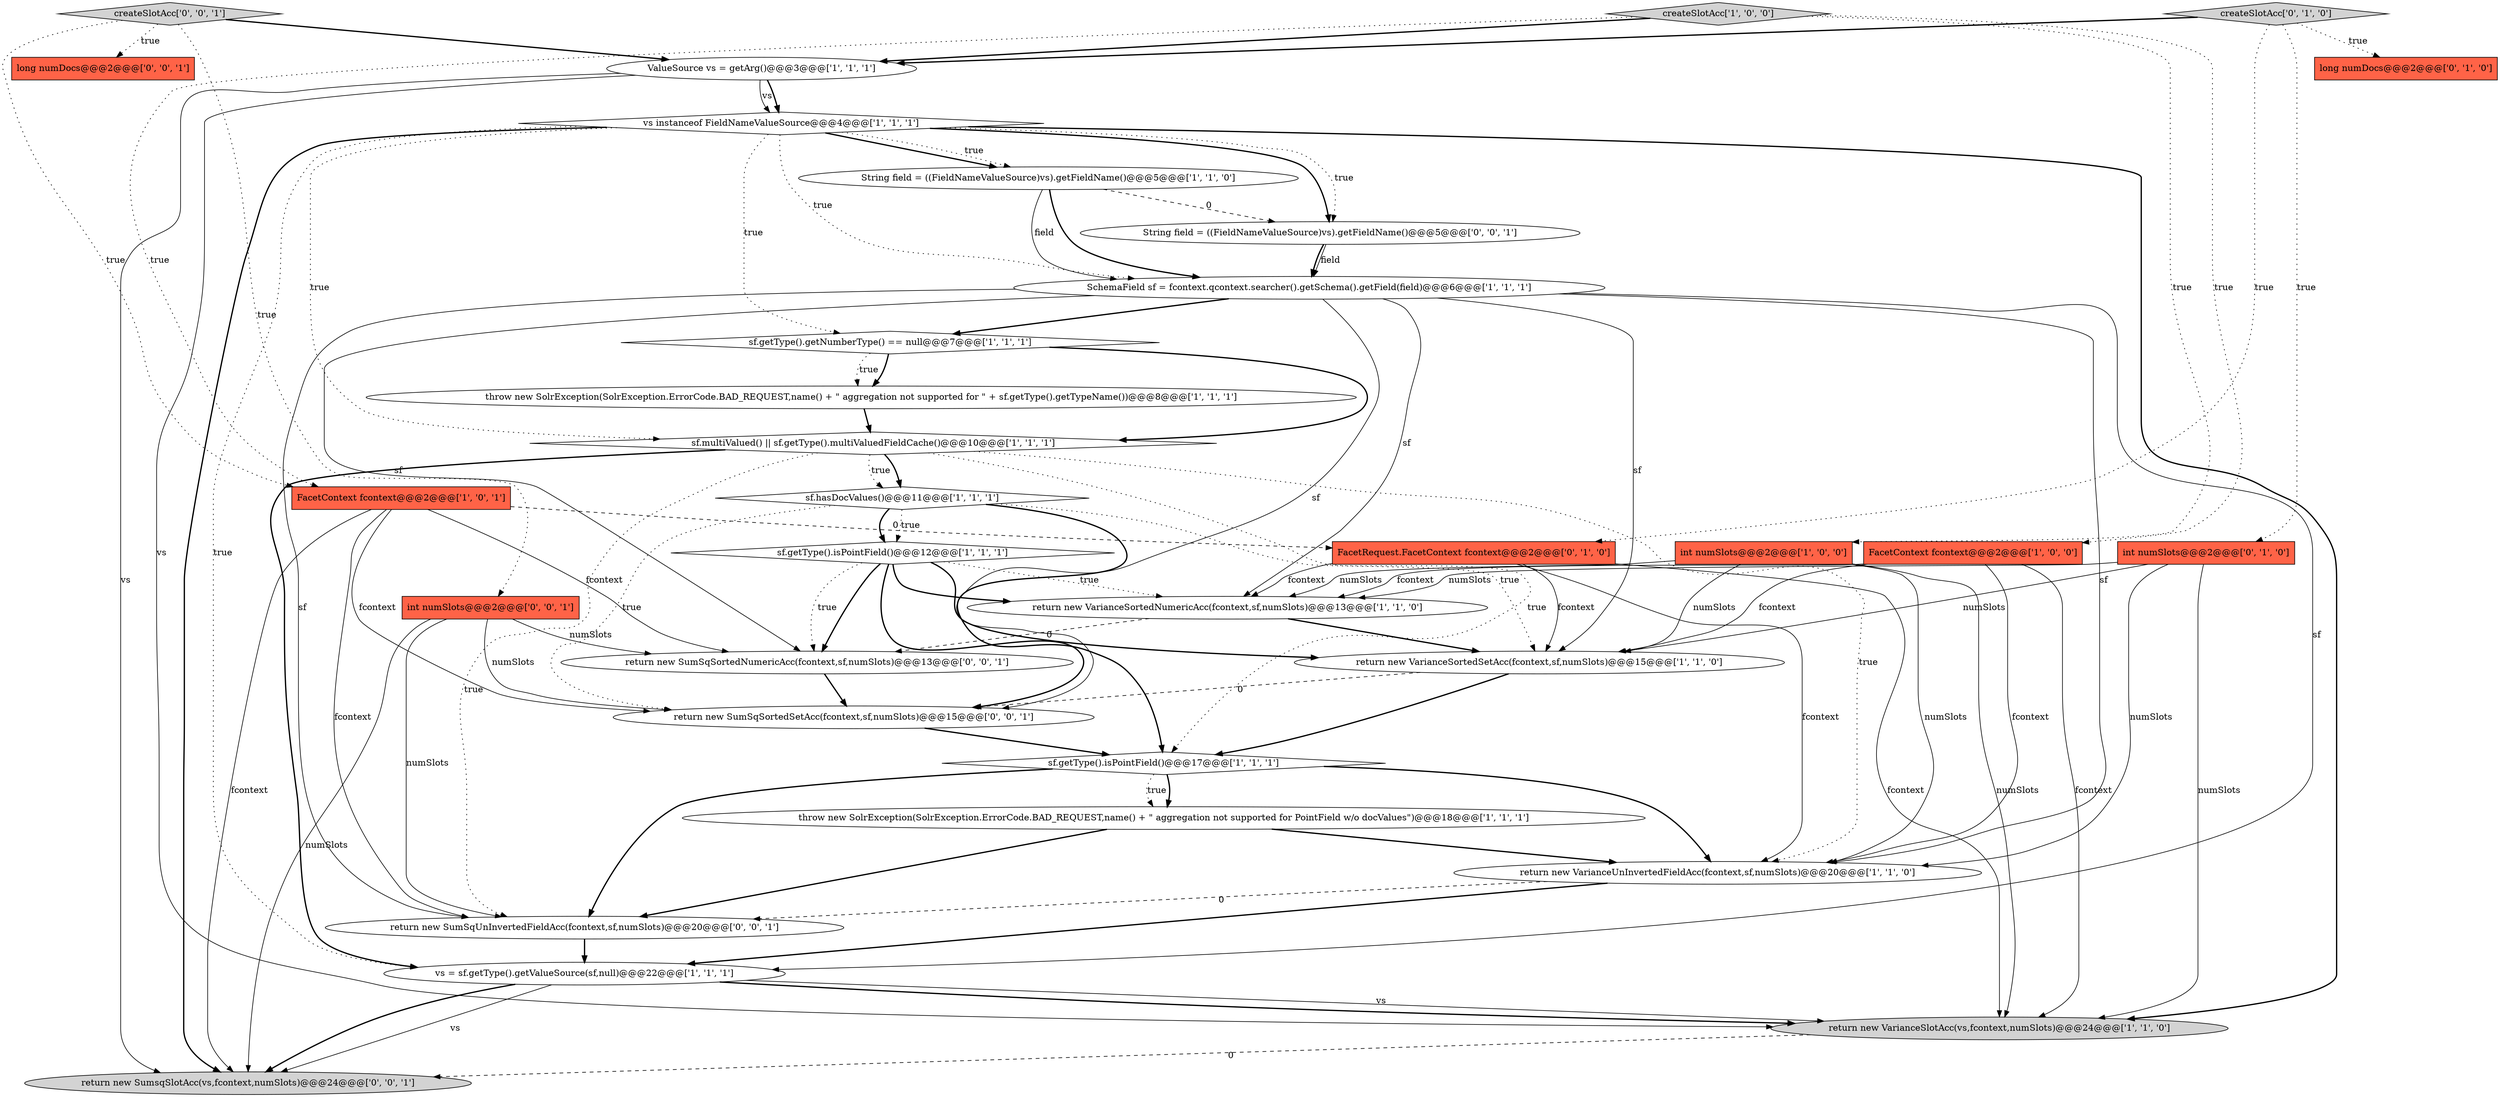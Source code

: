digraph {
28 [style = filled, label = "long numDocs@@@2@@@['0', '0', '1']", fillcolor = tomato, shape = box image = "AAA0AAABBB3BBB"];
7 [style = filled, label = "sf.hasDocValues()@@@11@@@['1', '1', '1']", fillcolor = white, shape = diamond image = "AAA0AAABBB1BBB"];
8 [style = filled, label = "int numSlots@@@2@@@['1', '0', '0']", fillcolor = tomato, shape = box image = "AAA0AAABBB1BBB"];
13 [style = filled, label = "return new VarianceSlotAcc(vs,fcontext,numSlots)@@@24@@@['1', '1', '0']", fillcolor = lightgray, shape = ellipse image = "AAA0AAABBB1BBB"];
11 [style = filled, label = "return new VarianceSortedSetAcc(fcontext,sf,numSlots)@@@15@@@['1', '1', '0']", fillcolor = white, shape = ellipse image = "AAA0AAABBB1BBB"];
15 [style = filled, label = "throw new SolrException(SolrException.ErrorCode.BAD_REQUEST,name() + \" aggregation not supported for \" + sf.getType().getTypeName())@@@8@@@['1', '1', '1']", fillcolor = white, shape = ellipse image = "AAA0AAABBB1BBB"];
16 [style = filled, label = "return new VarianceSortedNumericAcc(fcontext,sf,numSlots)@@@13@@@['1', '1', '0']", fillcolor = white, shape = ellipse image = "AAA0AAABBB1BBB"];
27 [style = filled, label = "createSlotAcc['0', '0', '1']", fillcolor = lightgray, shape = diamond image = "AAA0AAABBB3BBB"];
23 [style = filled, label = "FacetRequest.FacetContext fcontext@@@2@@@['0', '1', '0']", fillcolor = tomato, shape = box image = "AAA1AAABBB2BBB"];
14 [style = filled, label = "throw new SolrException(SolrException.ErrorCode.BAD_REQUEST,name() + \" aggregation not supported for PointField w/o docValues\")@@@18@@@['1', '1', '1']", fillcolor = white, shape = ellipse image = "AAA0AAABBB1BBB"];
3 [style = filled, label = "ValueSource vs = getArg()@@@3@@@['1', '1', '1']", fillcolor = white, shape = ellipse image = "AAA0AAABBB1BBB"];
5 [style = filled, label = "createSlotAcc['1', '0', '0']", fillcolor = lightgray, shape = diamond image = "AAA0AAABBB1BBB"];
10 [style = filled, label = "return new VarianceUnInvertedFieldAcc(fcontext,sf,numSlots)@@@20@@@['1', '1', '0']", fillcolor = white, shape = ellipse image = "AAA0AAABBB1BBB"];
2 [style = filled, label = "sf.getType().isPointField()@@@12@@@['1', '1', '1']", fillcolor = white, shape = diamond image = "AAA0AAABBB1BBB"];
20 [style = filled, label = "int numSlots@@@2@@@['0', '1', '0']", fillcolor = tomato, shape = box image = "AAA0AAABBB2BBB"];
4 [style = filled, label = "sf.getType().getNumberType() == null@@@7@@@['1', '1', '1']", fillcolor = white, shape = diamond image = "AAA0AAABBB1BBB"];
6 [style = filled, label = "FacetContext fcontext@@@2@@@['1', '0', '0']", fillcolor = tomato, shape = box image = "AAA0AAABBB1BBB"];
30 [style = filled, label = "return new SumSqUnInvertedFieldAcc(fcontext,sf,numSlots)@@@20@@@['0', '0', '1']", fillcolor = white, shape = ellipse image = "AAA0AAABBB3BBB"];
0 [style = filled, label = "SchemaField sf = fcontext.qcontext.searcher().getSchema().getField(field)@@@6@@@['1', '1', '1']", fillcolor = white, shape = ellipse image = "AAA0AAABBB1BBB"];
9 [style = filled, label = "String field = ((FieldNameValueSource)vs).getFieldName()@@@5@@@['1', '1', '0']", fillcolor = white, shape = ellipse image = "AAA0AAABBB1BBB"];
1 [style = filled, label = "vs instanceof FieldNameValueSource@@@4@@@['1', '1', '1']", fillcolor = white, shape = diamond image = "AAA0AAABBB1BBB"];
31 [style = filled, label = "return new SumsqSlotAcc(vs,fcontext,numSlots)@@@24@@@['0', '0', '1']", fillcolor = lightgray, shape = ellipse image = "AAA0AAABBB3BBB"];
17 [style = filled, label = "sf.multiValued() || sf.getType().multiValuedFieldCache()@@@10@@@['1', '1', '1']", fillcolor = white, shape = diamond image = "AAA0AAABBB1BBB"];
22 [style = filled, label = "createSlotAcc['0', '1', '0']", fillcolor = lightgray, shape = diamond image = "AAA0AAABBB2BBB"];
21 [style = filled, label = "long numDocs@@@2@@@['0', '1', '0']", fillcolor = tomato, shape = box image = "AAA0AAABBB2BBB"];
12 [style = filled, label = "sf.getType().isPointField()@@@17@@@['1', '1', '1']", fillcolor = white, shape = diamond image = "AAA0AAABBB1BBB"];
19 [style = filled, label = "vs = sf.getType().getValueSource(sf,null)@@@22@@@['1', '1', '1']", fillcolor = white, shape = ellipse image = "AAA0AAABBB1BBB"];
26 [style = filled, label = "return new SumSqSortedNumericAcc(fcontext,sf,numSlots)@@@13@@@['0', '0', '1']", fillcolor = white, shape = ellipse image = "AAA0AAABBB3BBB"];
24 [style = filled, label = "int numSlots@@@2@@@['0', '0', '1']", fillcolor = tomato, shape = box image = "AAA0AAABBB3BBB"];
25 [style = filled, label = "return new SumSqSortedSetAcc(fcontext,sf,numSlots)@@@15@@@['0', '0', '1']", fillcolor = white, shape = ellipse image = "AAA0AAABBB3BBB"];
29 [style = filled, label = "String field = ((FieldNameValueSource)vs).getFieldName()@@@5@@@['0', '0', '1']", fillcolor = white, shape = ellipse image = "AAA0AAABBB3BBB"];
18 [style = filled, label = "FacetContext fcontext@@@2@@@['1', '0', '1']", fillcolor = tomato, shape = box image = "AAA0AAABBB1BBB"];
5->3 [style = bold, label=""];
3->13 [style = solid, label="vs"];
2->26 [style = bold, label=""];
23->13 [style = solid, label="fcontext"];
5->18 [style = dotted, label="true"];
6->16 [style = solid, label="fcontext"];
10->19 [style = bold, label=""];
23->10 [style = solid, label="fcontext"];
4->15 [style = bold, label=""];
29->0 [style = bold, label=""];
1->13 [style = bold, label=""];
18->26 [style = solid, label="fcontext"];
23->11 [style = solid, label="fcontext"];
6->11 [style = solid, label="fcontext"];
16->26 [style = dashed, label="0"];
15->17 [style = bold, label=""];
12->10 [style = bold, label=""];
3->1 [style = solid, label="vs"];
19->13 [style = solid, label="vs"];
1->0 [style = dotted, label="true"];
1->31 [style = bold, label=""];
0->30 [style = solid, label="sf"];
2->25 [style = bold, label=""];
27->18 [style = dotted, label="true"];
2->16 [style = bold, label=""];
14->30 [style = bold, label=""];
22->23 [style = dotted, label="true"];
8->16 [style = solid, label="numSlots"];
6->10 [style = solid, label="fcontext"];
5->6 [style = dotted, label="true"];
14->10 [style = bold, label=""];
11->12 [style = bold, label=""];
1->4 [style = dotted, label="true"];
27->24 [style = dotted, label="true"];
20->13 [style = solid, label="numSlots"];
18->30 [style = solid, label="fcontext"];
0->26 [style = solid, label="sf"];
30->19 [style = bold, label=""];
24->30 [style = solid, label="numSlots"];
22->20 [style = dotted, label="true"];
19->13 [style = bold, label=""];
13->31 [style = dashed, label="0"];
7->2 [style = bold, label=""];
12->14 [style = bold, label=""];
0->25 [style = solid, label="sf"];
20->10 [style = solid, label="numSlots"];
0->10 [style = solid, label="sf"];
5->8 [style = dotted, label="true"];
20->16 [style = solid, label="numSlots"];
29->0 [style = solid, label="field"];
8->10 [style = solid, label="numSlots"];
22->21 [style = dotted, label="true"];
7->2 [style = dotted, label="true"];
4->17 [style = bold, label=""];
3->1 [style = bold, label=""];
1->17 [style = dotted, label="true"];
4->15 [style = dotted, label="true"];
1->19 [style = dotted, label="true"];
0->11 [style = solid, label="sf"];
8->11 [style = solid, label="numSlots"];
1->9 [style = bold, label=""];
0->19 [style = solid, label="sf"];
10->30 [style = dashed, label="0"];
7->11 [style = dotted, label="true"];
17->12 [style = dotted, label="true"];
18->23 [style = dashed, label="0"];
1->9 [style = dotted, label="true"];
11->25 [style = dashed, label="0"];
2->26 [style = dotted, label="true"];
24->31 [style = solid, label="numSlots"];
1->29 [style = bold, label=""];
19->31 [style = solid, label="vs"];
24->25 [style = solid, label="numSlots"];
23->16 [style = solid, label="fcontext"];
3->31 [style = solid, label="vs"];
2->11 [style = bold, label=""];
0->16 [style = solid, label="sf"];
2->16 [style = dotted, label="true"];
9->0 [style = solid, label="field"];
20->11 [style = solid, label="numSlots"];
16->11 [style = bold, label=""];
9->0 [style = bold, label=""];
18->31 [style = solid, label="fcontext"];
7->12 [style = bold, label=""];
19->31 [style = bold, label=""];
26->25 [style = bold, label=""];
27->3 [style = bold, label=""];
12->30 [style = bold, label=""];
18->25 [style = solid, label="fcontext"];
17->19 [style = bold, label=""];
17->7 [style = bold, label=""];
22->3 [style = bold, label=""];
1->29 [style = dotted, label="true"];
27->28 [style = dotted, label="true"];
17->10 [style = dotted, label="true"];
12->14 [style = dotted, label="true"];
8->13 [style = solid, label="numSlots"];
17->30 [style = dotted, label="true"];
9->29 [style = dashed, label="0"];
25->12 [style = bold, label=""];
6->13 [style = solid, label="fcontext"];
0->4 [style = bold, label=""];
7->25 [style = dotted, label="true"];
17->7 [style = dotted, label="true"];
24->26 [style = solid, label="numSlots"];
}
